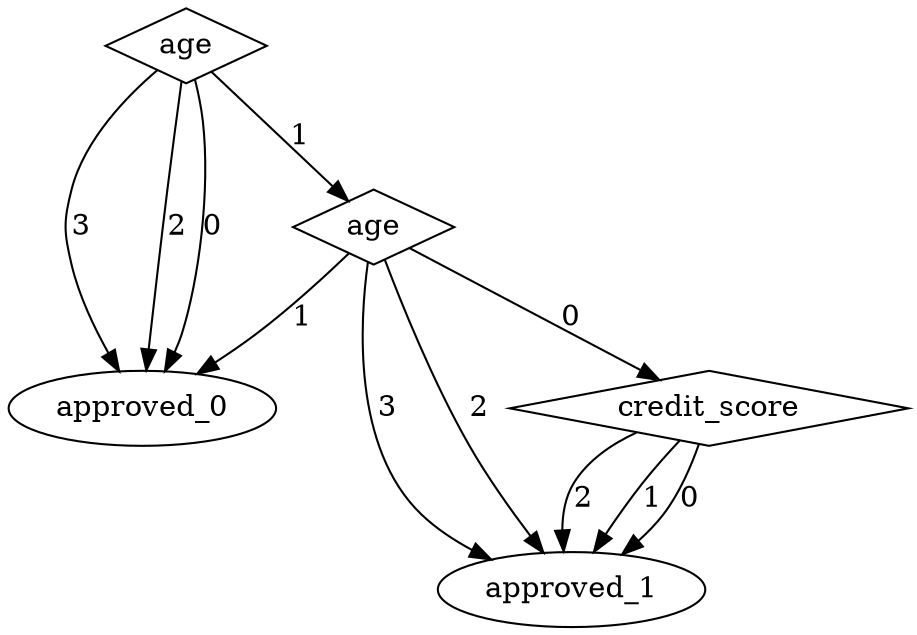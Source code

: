 digraph {
node [label=approved_1,style=""] approved_1
node [label=approved_1,style=""] approved_1
node [label=approved_1,style=""] approved_1
node [label=approved_1,style=""] approved_1
node [label=approved_1,style=""] approved_1
node [label=approved_0,style=""] approved_0
node [label=approved_0,style=""] approved_0
node [label=approved_0,style=""] approved_0
node [label=approved_0,style=""] approved_0
node [label=credit_score,shape="diamond",style=""] 2
node [label=age,shape="diamond",style=""] 1
node [label=age,shape="diamond",style=""] 0

2 -> approved_1 [label="2"]
2 -> approved_1 [label="1"]
2 -> approved_1 [label="0"]
1 -> approved_1 [label="3"]
1 -> approved_1 [label="2"]
1 -> approved_0 [label="1"]
1 -> 2 [label="0"]
0 -> approved_0 [label="3"]
0 -> approved_0 [label="2"]
0 -> 1 [label="1"]
0 -> approved_0 [label="0"]
}